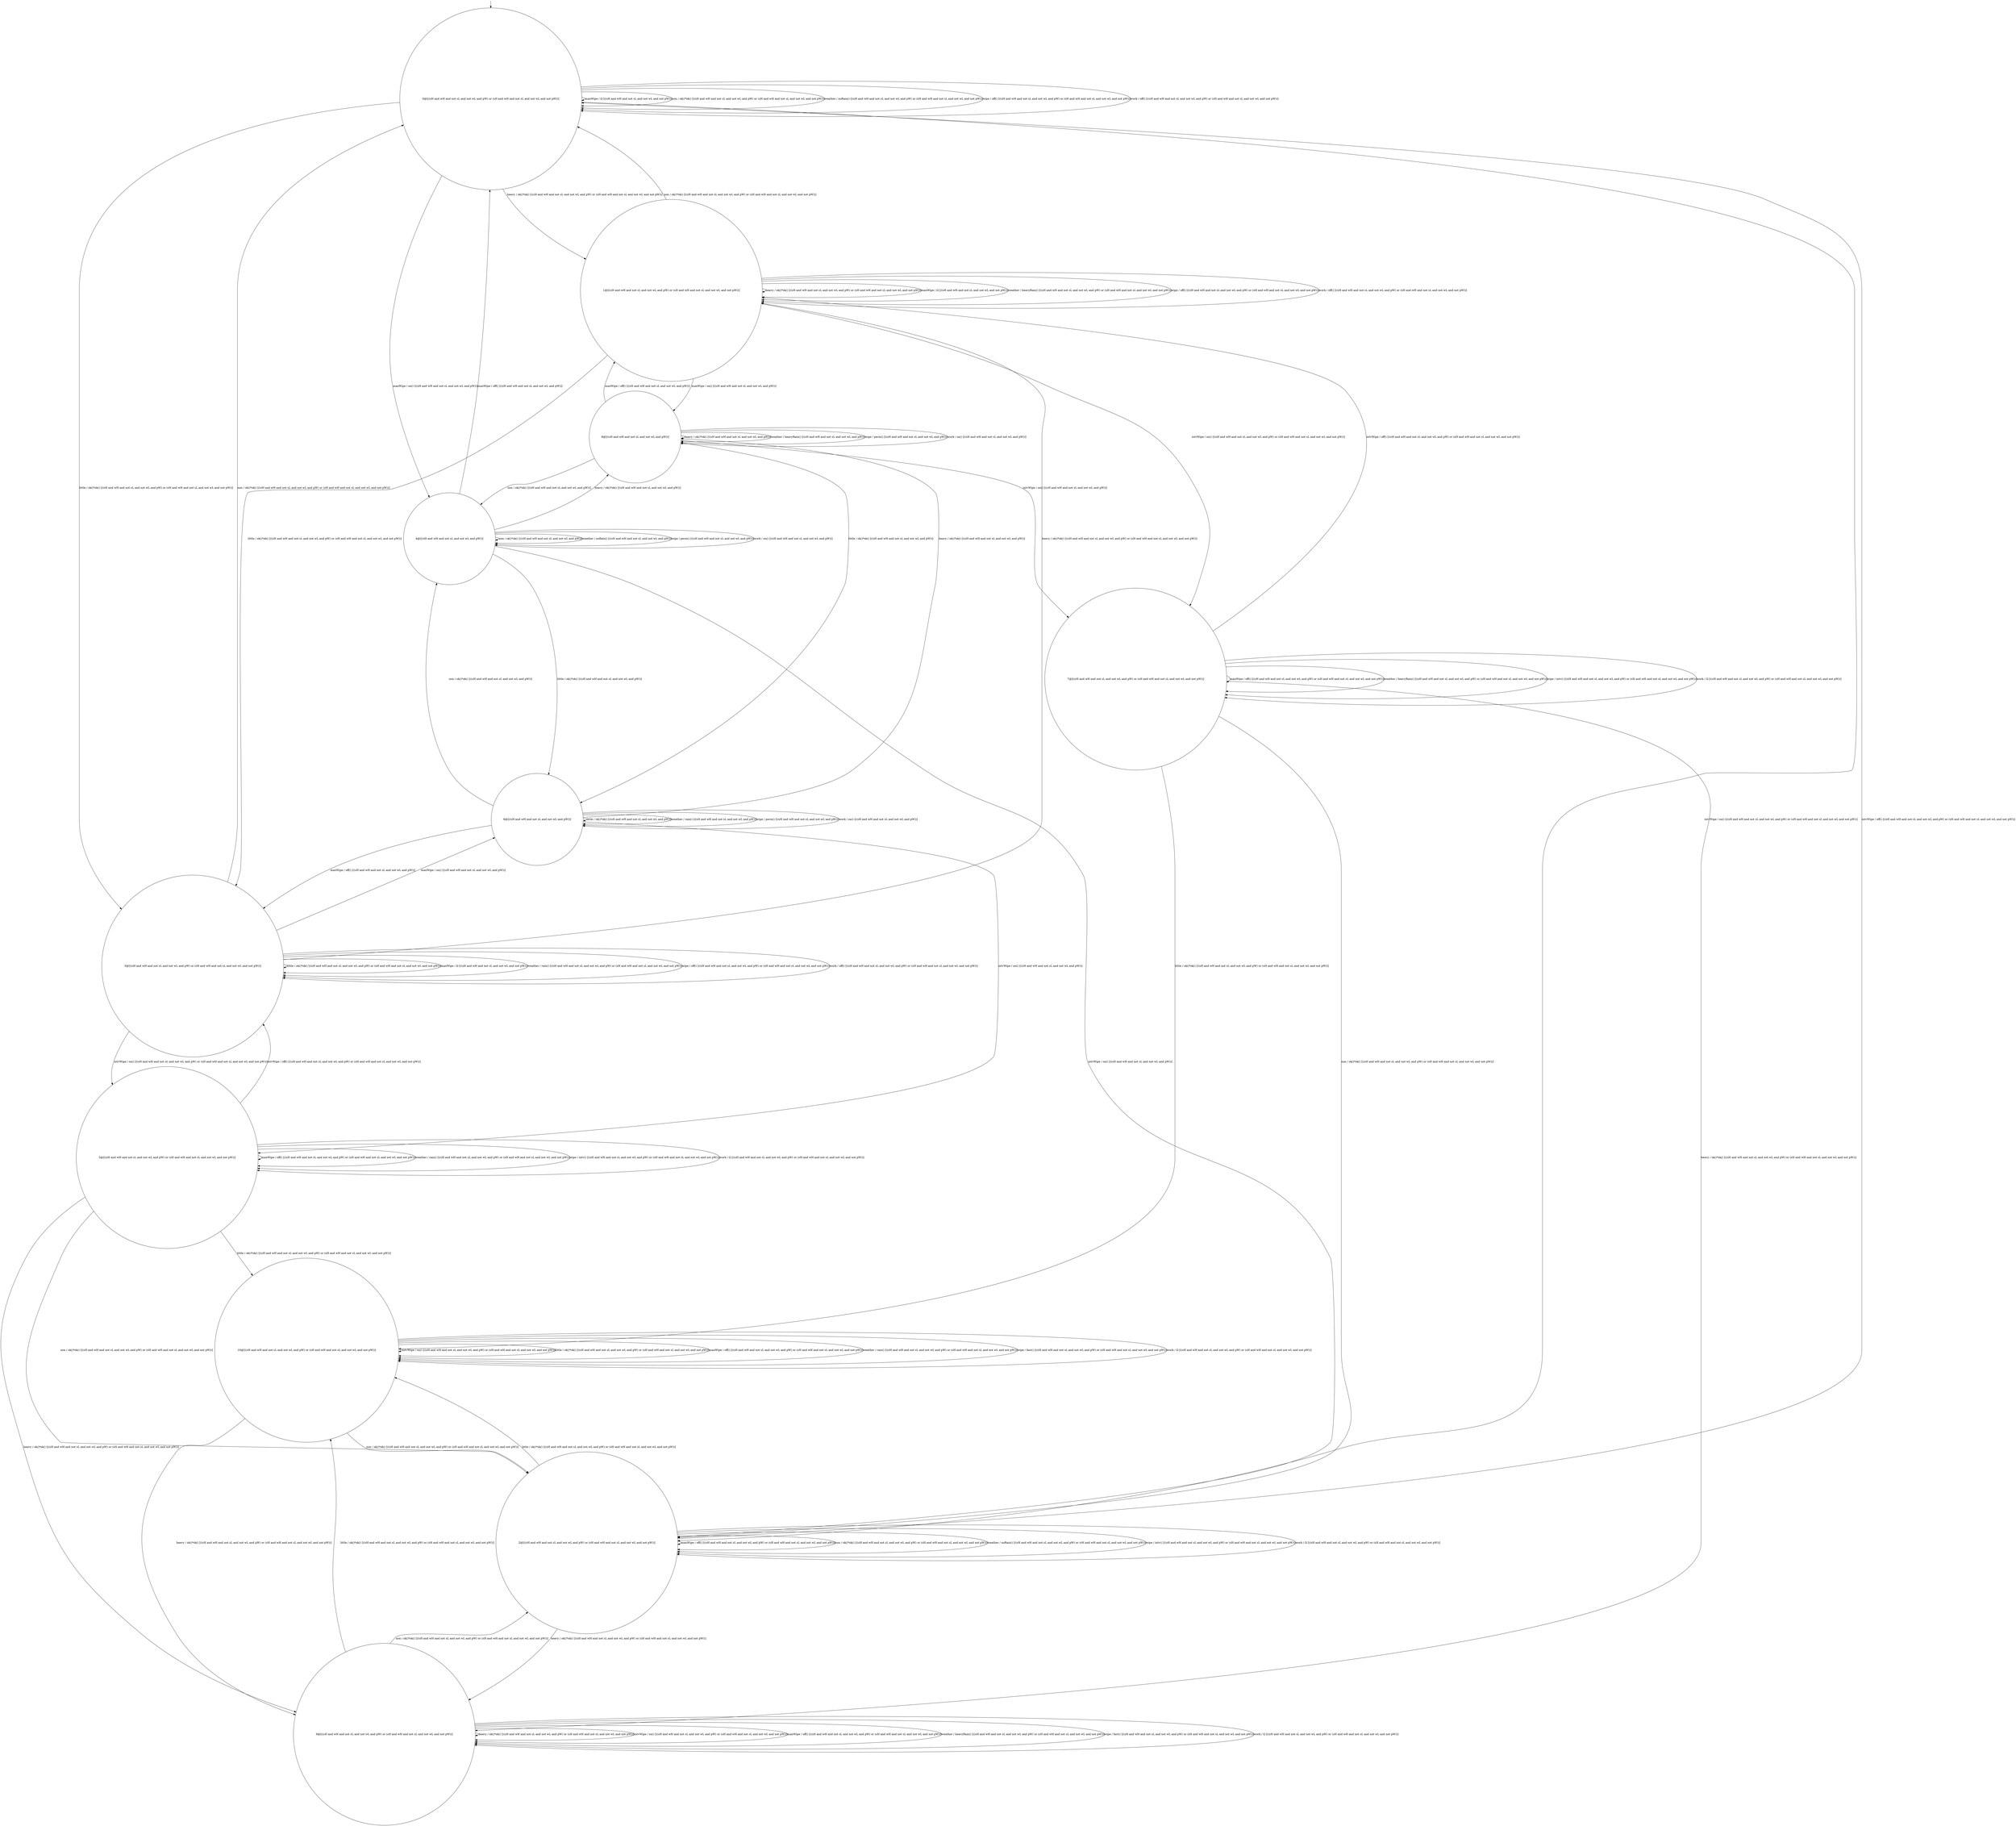 digraph g {
	edge [lblstyle="above, sloped"];
	s0 [shape="circle" label="0@[((sH and wH and not sL and not wL and pW) or (sH and wH and not sL and not wL and not pW))]"];
	s1 [shape="circle" label="1@[((sH and wH and not sL and not wL and pW) or (sH and wH and not sL and not wL and not pW))]"];
	s2 [shape="circle" label="2@[((sH and wH and not sL and not wL and pW) or (sH and wH and not sL and not wL and not pW))]"];
	s3 [shape="circle" label="3@[((sH and wH and not sL and not wL and pW) or (sH and wH and not sL and not wL and not pW))]"];
	s4 [shape="circle" label="4@[((sH and wH and not sL and not wL and pW))]"];
	s5 [shape="circle" label="5@[((sH and wH and not sL and not wL and pW) or (sH and wH and not sL and not wL and not pW))]"];
	s6 [shape="circle" label="6@[((sH and wH and not sL and not wL and pW))]"];
	s7 [shape="circle" label="7@[((sH and wH and not sL and not wL and pW) or (sH and wH and not sL and not wL and not pW))]"];
	s8 [shape="circle" label="8@[((sH and wH and not sL and not wL and pW))]"];
	s9 [shape="circle" label="9@[((sH and wH and not sL and not wL and pW) or (sH and wH and not sL and not wL and not pW))]"];
	s10 [shape="circle" label="10@[((sH and wH and not sL and not wL and pW) or (sH and wH and not sL and not wL and not pW))]"];
	s0 -> s1 [label="heavy / ok()*ok() [((sH and wH and not sL and not wL and pW) or (sH and wH and not sL and not wL and not pW))]"];
	s0 -> s2 [label="intvWipe / on() [((sH and wH and not sL and not wL and pW) or (sH and wH and not sL and not wL and not pW))]"];
	s0 -> s3 [label="little / ok()*ok() [((sH and wH and not sL and not wL and pW) or (sH and wH and not sL and not wL and not pW))]"];
	s0 -> s0 [label="manWipe / Ω [((sH and wH and not sL and not wL and not pW))]"];
	s0 -> s4 [label="manWipe / on() [((sH and wH and not sL and not wL and pW))]"];
	s0 -> s0 [label="non / ok()*ok() [((sH and wH and not sL and not wL and pW) or (sH and wH and not sL and not wL and not pW))]"];
	s0 -> s0 [label="weather / noRain() [((sH and wH and not sL and not wL and pW) or (sH and wH and not sL and not wL and not pW))]"];
	s0 -> s0 [label="wipe / off() [((sH and wH and not sL and not wL and pW) or (sH and wH and not sL and not wL and not pW))]"];
	s0 -> s0 [label="work / off() [((sH and wH and not sL and not wL and pW) or (sH and wH and not sL and not wL and not pW))]"];
	s1 -> s1 [label="heavy / ok()*ok() [((sH and wH and not sL and not wL and pW) or (sH and wH and not sL and not wL and not pW))]"];
	s1 -> s7 [label="intvWipe / on() [((sH and wH and not sL and not wL and pW) or (sH and wH and not sL and not wL and not pW))]"];
	s1 -> s3 [label="little / ok()*ok() [((sH and wH and not sL and not wL and pW) or (sH and wH and not sL and not wL and not pW))]"];
	s1 -> s1 [label="manWipe / Ω [((sH and wH and not sL and not wL and not pW))]"];
	s1 -> s8 [label="manWipe / on() [((sH and wH and not sL and not wL and pW))]"];
	s1 -> s0 [label="non / ok()*ok() [((sH and wH and not sL and not wL and pW) or (sH and wH and not sL and not wL and not pW))]"];
	s1 -> s1 [label="weather / heavyRain() [((sH and wH and not sL and not wL and pW) or (sH and wH and not sL and not wL and not pW))]"];
	s1 -> s1 [label="wipe / off() [((sH and wH and not sL and not wL and pW) or (sH and wH and not sL and not wL and not pW))]"];
	s1 -> s1 [label="work / off() [((sH and wH and not sL and not wL and pW) or (sH and wH and not sL and not wL and not pW))]"];
	s2 -> s9 [label="heavy / ok()*ok() [((sH and wH and not sL and not wL and pW) or (sH and wH and not sL and not wL and not pW))]"];
	s2 -> s0 [label="intvWipe / off() [((sH and wH and not sL and not wL and pW) or (sH and wH and not sL and not wL and not pW))]"];
	s2 -> s10 [label="little / ok()*ok() [((sH and wH and not sL and not wL and pW) or (sH and wH and not sL and not wL and not pW))]"];
	s2 -> s2 [label="manWipe / off() [((sH and wH and not sL and not wL and pW) or (sH and wH and not sL and not wL and not pW))]"];
	s2 -> s2 [label="non / ok()*ok() [((sH and wH and not sL and not wL and pW) or (sH and wH and not sL and not wL and not pW))]"];
	s2 -> s2 [label="weather / noRain() [((sH and wH and not sL and not wL and pW) or (sH and wH and not sL and not wL and not pW))]"];
	s2 -> s2 [label="wipe / intv() [((sH and wH and not sL and not wL and pW) or (sH and wH and not sL and not wL and not pW))]"];
	s2 -> s2 [label="work / Ω [((sH and wH and not sL and not wL and pW) or (sH and wH and not sL and not wL and not pW))]"];
	s3 -> s1 [label="heavy / ok()*ok() [((sH and wH and not sL and not wL and pW) or (sH and wH and not sL and not wL and not pW))]"];
	s3 -> s5 [label="intvWipe / on() [((sH and wH and not sL and not wL and pW) or (sH and wH and not sL and not wL and not pW))]"];
	s3 -> s3 [label="little / ok()*ok() [((sH and wH and not sL and not wL and pW) or (sH and wH and not sL and not wL and not pW))]"];
	s3 -> s3 [label="manWipe / Ω [((sH and wH and not sL and not wL and not pW))]"];
	s3 -> s6 [label="manWipe / on() [((sH and wH and not sL and not wL and pW))]"];
	s3 -> s0 [label="non / ok()*ok() [((sH and wH and not sL and not wL and pW) or (sH and wH and not sL and not wL and not pW))]"];
	s3 -> s3 [label="weather / rain() [((sH and wH and not sL and not wL and pW) or (sH and wH and not sL and not wL and not pW))]"];
	s3 -> s3 [label="wipe / off() [((sH and wH and not sL and not wL and pW) or (sH and wH and not sL and not wL and not pW))]"];
	s3 -> s3 [label="work / off() [((sH and wH and not sL and not wL and pW) or (sH and wH and not sL and not wL and not pW))]"];
	s4 -> s8 [label="heavy / ok()*ok() [((sH and wH and not sL and not wL and pW))]"];
	s4 -> s2 [label="intvWipe / on() [((sH and wH and not sL and not wL and pW))]"];
	s4 -> s6 [label="little / ok()*ok() [((sH and wH and not sL and not wL and pW))]"];
	s4 -> s0 [label="manWipe / off() [((sH and wH and not sL and not wL and pW))]"];
	s4 -> s4 [label="non / ok()*ok() [((sH and wH and not sL and not wL and pW))]"];
	s4 -> s4 [label="weather / noRain() [((sH and wH and not sL and not wL and pW))]"];
	s4 -> s4 [label="wipe / perm() [((sH and wH and not sL and not wL and pW))]"];
	s4 -> s4 [label="work / on() [((sH and wH and not sL and not wL and pW))]"];
	s5 -> s9 [label="heavy / ok()*ok() [((sH and wH and not sL and not wL and pW) or (sH and wH and not sL and not wL and not pW))]"];
	s5 -> s3 [label="intvWipe / off() [((sH and wH and not sL and not wL and pW) or (sH and wH and not sL and not wL and not pW))]"];
	s5 -> s10 [label="little / ok()*ok() [((sH and wH and not sL and not wL and pW) or (sH and wH and not sL and not wL and not pW))]"];
	s5 -> s5 [label="manWipe / off() [((sH and wH and not sL and not wL and pW) or (sH and wH and not sL and not wL and not pW))]"];
	s5 -> s2 [label="non / ok()*ok() [((sH and wH and not sL and not wL and pW) or (sH and wH and not sL and not wL and not pW))]"];
	s5 -> s5 [label="weather / rain() [((sH and wH and not sL and not wL and pW) or (sH and wH and not sL and not wL and not pW))]"];
	s5 -> s5 [label="wipe / intv() [((sH and wH and not sL and not wL and pW) or (sH and wH and not sL and not wL and not pW))]"];
	s5 -> s5 [label="work / Ω [((sH and wH and not sL and not wL and pW) or (sH and wH and not sL and not wL and not pW))]"];
	s6 -> s8 [label="heavy / ok()*ok() [((sH and wH and not sL and not wL and pW))]"];
	s6 -> s5 [label="intvWipe / on() [((sH and wH and not sL and not wL and pW))]"];
	s6 -> s6 [label="little / ok()*ok() [((sH and wH and not sL and not wL and pW))]"];
	s6 -> s3 [label="manWipe / off() [((sH and wH and not sL and not wL and pW))]"];
	s6 -> s4 [label="non / ok()*ok() [((sH and wH and not sL and not wL and pW))]"];
	s6 -> s6 [label="weather / rain() [((sH and wH and not sL and not wL and pW))]"];
	s6 -> s6 [label="wipe / perm() [((sH and wH and not sL and not wL and pW))]"];
	s6 -> s6 [label="work / on() [((sH and wH and not sL and not wL and pW))]"];
	s7 -> s9 [label="heavy / ok()*ok() [((sH and wH and not sL and not wL and pW) or (sH and wH and not sL and not wL and not pW))]"];
	s7 -> s1 [label="intvWipe / off() [((sH and wH and not sL and not wL and pW) or (sH and wH and not sL and not wL and not pW))]"];
	s7 -> s10 [label="little / ok()*ok() [((sH and wH and not sL and not wL and pW) or (sH and wH and not sL and not wL and not pW))]"];
	s7 -> s7 [label="manWipe / off() [((sH and wH and not sL and not wL and pW) or (sH and wH and not sL and not wL and not pW))]"];
	s7 -> s2 [label="non / ok()*ok() [((sH and wH and not sL and not wL and pW) or (sH and wH and not sL and not wL and not pW))]"];
	s7 -> s7 [label="weather / heavyRain() [((sH and wH and not sL and not wL and pW) or (sH and wH and not sL and not wL and not pW))]"];
	s7 -> s7 [label="wipe / intv() [((sH and wH and not sL and not wL and pW) or (sH and wH and not sL and not wL and not pW))]"];
	s7 -> s7 [label="work / Ω [((sH and wH and not sL and not wL and pW) or (sH and wH and not sL and not wL and not pW))]"];
	s8 -> s8 [label="heavy / ok()*ok() [((sH and wH and not sL and not wL and pW))]"];
	s8 -> s7 [label="intvWipe / on() [((sH and wH and not sL and not wL and pW))]"];
	s8 -> s6 [label="little / ok()*ok() [((sH and wH and not sL and not wL and pW))]"];
	s8 -> s1 [label="manWipe / off() [((sH and wH and not sL and not wL and pW))]"];
	s8 -> s4 [label="non / ok()*ok() [((sH and wH and not sL and not wL and pW))]"];
	s8 -> s8 [label="weather / heavyRain() [((sH and wH and not sL and not wL and pW))]"];
	s8 -> s8 [label="wipe / perm() [((sH and wH and not sL and not wL and pW))]"];
	s8 -> s8 [label="work / on() [((sH and wH and not sL and not wL and pW))]"];
	s9 -> s9 [label="heavy / ok()*ok() [((sH and wH and not sL and not wL and pW) or (sH and wH and not sL and not wL and not pW))]"];
	s9 -> s9 [label="intvWipe / on() [((sH and wH and not sL and not wL and pW) or (sH and wH and not sL and not wL and not pW))]"];
	s9 -> s10 [label="little / ok()*ok() [((sH and wH and not sL and not wL and pW) or (sH and wH and not sL and not wL and not pW))]"];
	s9 -> s9 [label="manWipe / off() [((sH and wH and not sL and not wL and pW) or (sH and wH and not sL and not wL and not pW))]"];
	s9 -> s2 [label="non / ok()*ok() [((sH and wH and not sL and not wL and pW) or (sH and wH and not sL and not wL and not pW))]"];
	s9 -> s9 [label="weather / heavyRain() [((sH and wH and not sL and not wL and pW) or (sH and wH and not sL and not wL and not pW))]"];
	s9 -> s9 [label="wipe / fast() [((sH and wH and not sL and not wL and pW) or (sH and wH and not sL and not wL and not pW))]"];
	s9 -> s9 [label="work / Ω [((sH and wH and not sL and not wL and pW) or (sH and wH and not sL and not wL and not pW))]"];
	s10 -> s9 [label="heavy / ok()*ok() [((sH and wH and not sL and not wL and pW) or (sH and wH and not sL and not wL and not pW))]"];
	s10 -> s10 [label="intvWipe / on() [((sH and wH and not sL and not wL and pW) or (sH and wH and not sL and not wL and not pW))]"];
	s10 -> s10 [label="little / ok()*ok() [((sH and wH and not sL and not wL and pW) or (sH and wH and not sL and not wL and not pW))]"];
	s10 -> s10 [label="manWipe / off() [((sH and wH and not sL and not wL and pW) or (sH and wH and not sL and not wL and not pW))]"];
	s10 -> s2 [label="non / ok()*ok() [((sH and wH and not sL and not wL and pW) or (sH and wH and not sL and not wL and not pW))]"];
	s10 -> s10 [label="weather / rain() [((sH and wH and not sL and not wL and pW) or (sH and wH and not sL and not wL and not pW))]"];
	s10 -> s10 [label="wipe / fast() [((sH and wH and not sL and not wL and pW) or (sH and wH and not sL and not wL and not pW))]"];
	s10 -> s10 [label="work / Ω [((sH and wH and not sL and not wL and pW) or (sH and wH and not sL and not wL and not pW))]"];
	__start0 [label="" shape="none" width="0" height="0"];
	__start0 -> s0;
}